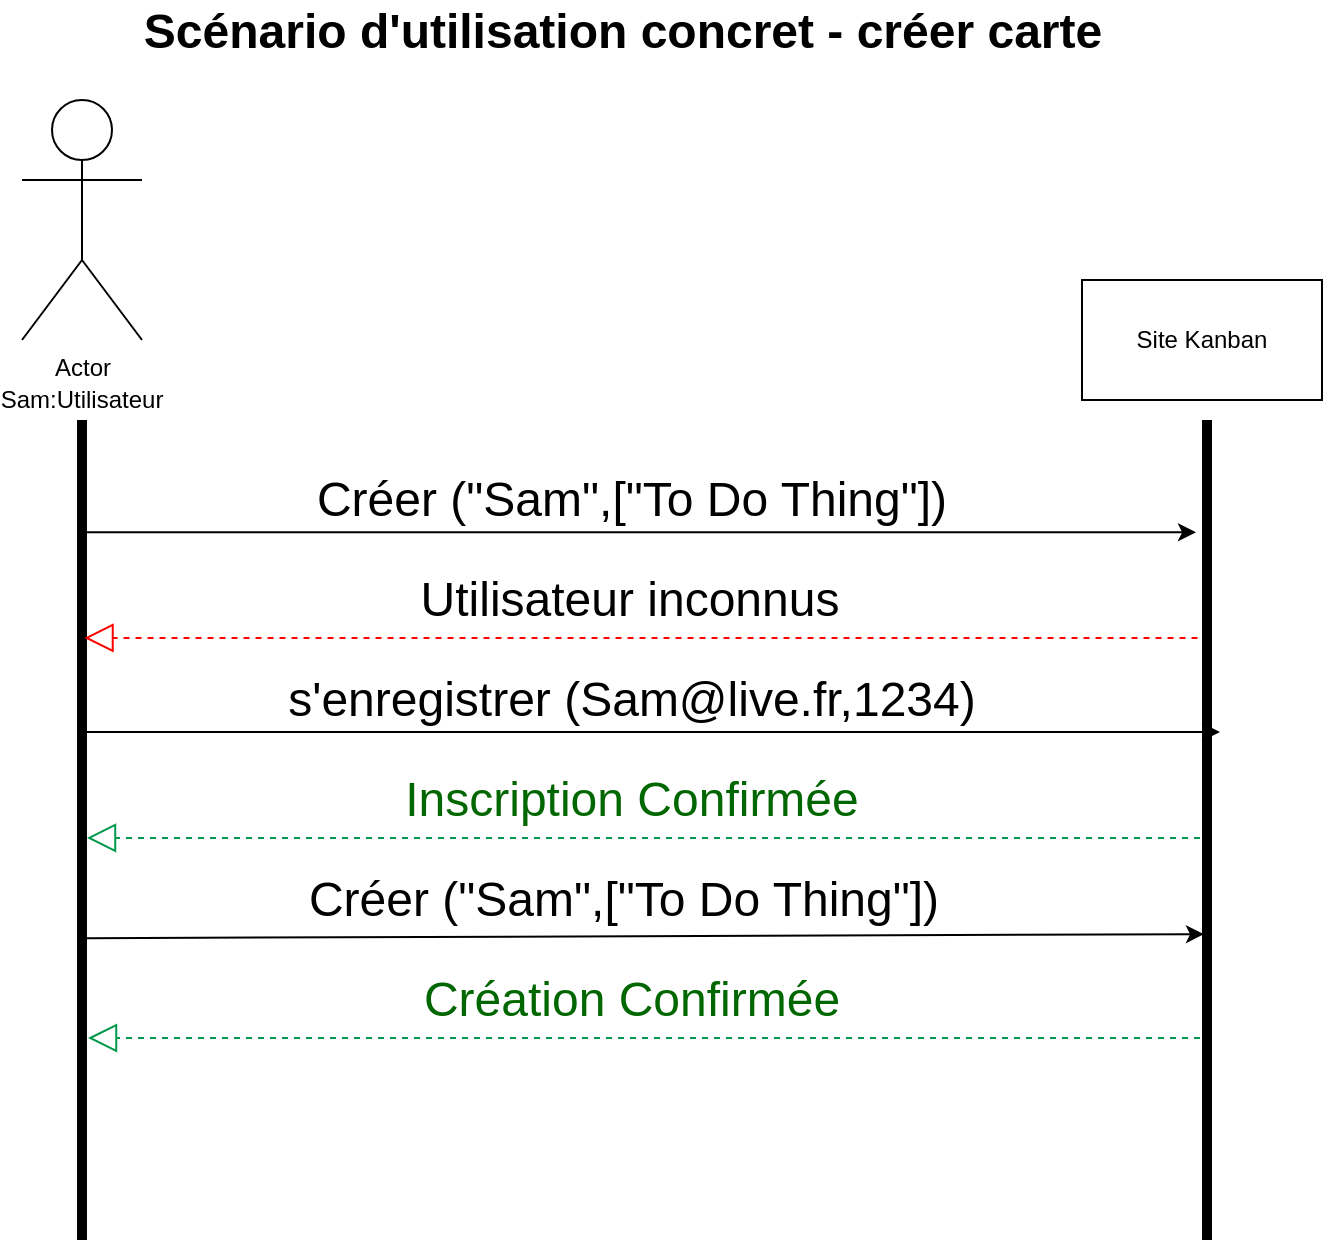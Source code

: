 <mxfile version="13.9.9" type="device"><diagram id="kgpKYQtTHZ0yAKxKKP6v" name="Page-1"><mxGraphModel dx="1086" dy="806" grid="1" gridSize="10" guides="1" tooltips="1" connect="1" arrows="1" fold="1" page="1" pageScale="1" pageWidth="850" pageHeight="1100" math="0" shadow="0"><root><mxCell id="0"/><mxCell id="1" parent="0"/><mxCell id="HDXYyXz_ovk8cQnSfYbd-1" value="Actor" style="shape=umlActor;verticalLabelPosition=bottom;verticalAlign=top;html=1;outlineConnect=0;" vertex="1" parent="1"><mxGeometry x="110" y="140" width="60" height="120" as="geometry"/></mxCell><mxCell id="HDXYyXz_ovk8cQnSfYbd-3" value="" style="html=1;points=[];perimeter=orthogonalPerimeter;fillColor=#000000;strokeColor=none;" vertex="1" parent="1"><mxGeometry x="137.5" y="300" width="5" height="410" as="geometry"/></mxCell><mxCell id="HDXYyXz_ovk8cQnSfYbd-4" value="" style="html=1;points=[];perimeter=orthogonalPerimeter;fillColor=#000000;strokeColor=none;" vertex="1" parent="1"><mxGeometry x="700" y="300" width="5" height="410" as="geometry"/></mxCell><mxCell id="HDXYyXz_ovk8cQnSfYbd-5" value="Site Kanban" style="rounded=0;whiteSpace=wrap;html=1;" vertex="1" parent="1"><mxGeometry x="640" y="230" width="120" height="60" as="geometry"/></mxCell><mxCell id="HDXYyXz_ovk8cQnSfYbd-7" value="Sam:Utilisateur" style="text;html=1;strokeColor=none;fillColor=none;align=center;verticalAlign=middle;whiteSpace=wrap;rounded=0;" vertex="1" parent="1"><mxGeometry x="120" y="280" width="40" height="20" as="geometry"/></mxCell><mxCell id="HDXYyXz_ovk8cQnSfYbd-8" value="" style="endArrow=classic;html=1;entryX=-0.6;entryY=0.137;entryDx=0;entryDy=0;entryPerimeter=0;exitX=0.9;exitY=0.137;exitDx=0;exitDy=0;exitPerimeter=0;" edge="1" parent="1" source="HDXYyXz_ovk8cQnSfYbd-3" target="HDXYyXz_ovk8cQnSfYbd-4"><mxGeometry width="50" height="50" relative="1" as="geometry"><mxPoint x="370" y="420" as="sourcePoint"/><mxPoint x="420" y="370" as="targetPoint"/></mxGeometry></mxCell><mxCell id="HDXYyXz_ovk8cQnSfYbd-9" value="Créer (&quot;Sam&quot;,[&quot;To Do Thing&quot;])" style="text;html=1;strokeColor=none;fillColor=none;align=center;verticalAlign=middle;whiteSpace=wrap;rounded=0;fontSize=24;" vertex="1" parent="1"><mxGeometry x="180" y="330" width="470" height="20" as="geometry"/></mxCell><mxCell id="HDXYyXz_ovk8cQnSfYbd-10" value="" style="endArrow=block;dashed=1;endFill=0;endSize=12;html=1;fontSize=24;exitX=-0.2;exitY=0.339;exitDx=0;exitDy=0;exitPerimeter=0;fontColor=#FF3333;strokeColor=#FF0000;" edge="1" parent="1"><mxGeometry width="160" relative="1" as="geometry"><mxPoint x="697.75" y="408.99" as="sourcePoint"/><mxPoint x="141.25" y="408.99" as="targetPoint"/></mxGeometry></mxCell><mxCell id="HDXYyXz_ovk8cQnSfYbd-11" value="Utilisateur inconnus" style="text;html=1;strokeColor=none;fillColor=none;align=center;verticalAlign=middle;whiteSpace=wrap;rounded=0;fontSize=24;" vertex="1" parent="1"><mxGeometry x="178.75" y="380" width="470" height="20" as="geometry"/></mxCell><mxCell id="HDXYyXz_ovk8cQnSfYbd-12" value="" style="endArrow=classic;html=1;" edge="1" parent="1"><mxGeometry width="50" height="50" relative="1" as="geometry"><mxPoint x="142" y="456" as="sourcePoint"/><mxPoint x="709" y="456" as="targetPoint"/></mxGeometry></mxCell><mxCell id="HDXYyXz_ovk8cQnSfYbd-13" value="s'enregistrer (Sam@live.fr,1234)" style="text;html=1;strokeColor=none;fillColor=none;align=center;verticalAlign=middle;whiteSpace=wrap;rounded=0;fontSize=24;" vertex="1" parent="1"><mxGeometry x="179.5" y="430" width="470" height="20" as="geometry"/></mxCell><mxCell id="HDXYyXz_ovk8cQnSfYbd-14" value="" style="endArrow=block;dashed=1;endFill=0;endSize=12;html=1;fontSize=24;exitX=-0.2;exitY=0.339;exitDx=0;exitDy=0;exitPerimeter=0;fontColor=#FF3333;strokeColor=#00994D;" edge="1" parent="1"><mxGeometry width="160" relative="1" as="geometry"><mxPoint x="699" y="508.99" as="sourcePoint"/><mxPoint x="142.5" y="508.99" as="targetPoint"/></mxGeometry></mxCell><mxCell id="HDXYyXz_ovk8cQnSfYbd-15" value="&lt;font color=&quot;#006600&quot;&gt;Inscription Confirmée&lt;/font&gt;" style="text;html=1;strokeColor=none;fillColor=none;align=center;verticalAlign=middle;whiteSpace=wrap;rounded=0;fontSize=24;" vertex="1" parent="1"><mxGeometry x="180" y="480" width="470" height="20" as="geometry"/></mxCell><mxCell id="HDXYyXz_ovk8cQnSfYbd-16" value="" style="endArrow=classic;html=1;entryX=0.2;entryY=0.627;entryDx=0;entryDy=0;entryPerimeter=0;exitX=0.9;exitY=0.632;exitDx=0;exitDy=0;exitPerimeter=0;" edge="1" parent="1" source="HDXYyXz_ovk8cQnSfYbd-3" target="HDXYyXz_ovk8cQnSfYbd-4"><mxGeometry width="50" height="50" relative="1" as="geometry"><mxPoint x="200" y="557" as="sourcePoint"/><mxPoint x="692.5" y="556.17" as="targetPoint"/></mxGeometry></mxCell><mxCell id="HDXYyXz_ovk8cQnSfYbd-17" value="Créer (&quot;Sam&quot;,[&quot;To Do Thing&quot;])" style="text;html=1;strokeColor=none;fillColor=none;align=center;verticalAlign=middle;whiteSpace=wrap;rounded=0;fontSize=24;" vertex="1" parent="1"><mxGeometry x="175.5" y="530" width="470" height="20" as="geometry"/></mxCell><mxCell id="HDXYyXz_ovk8cQnSfYbd-18" value="" style="endArrow=block;dashed=1;endFill=0;endSize=12;html=1;fontSize=24;exitX=-0.2;exitY=0.339;exitDx=0;exitDy=0;exitPerimeter=0;fontColor=#FF3333;strokeColor=#00994D;" edge="1" parent="1"><mxGeometry width="160" relative="1" as="geometry"><mxPoint x="699" y="608.99" as="sourcePoint"/><mxPoint x="143" y="609" as="targetPoint"/></mxGeometry></mxCell><mxCell id="HDXYyXz_ovk8cQnSfYbd-19" value="&lt;font color=&quot;#006600&quot;&gt;Création Confirmée&lt;/font&gt;" style="text;html=1;strokeColor=none;fillColor=none;align=center;verticalAlign=middle;whiteSpace=wrap;rounded=0;fontSize=24;" vertex="1" parent="1"><mxGeometry x="180" y="580" width="470" height="20" as="geometry"/></mxCell><mxCell id="HDXYyXz_ovk8cQnSfYbd-20" value="Scénario d'utilisation concret - créer carte" style="text;align=center;fontStyle=1;verticalAlign=middle;spacingLeft=3;spacingRight=3;strokeColor=none;rotatable=0;points=[[0,0.5],[1,0.5]];portConstraint=eastwest;fontSize=24;" vertex="1" parent="1"><mxGeometry x="265.5" y="90" width="290" height="26" as="geometry"/></mxCell></root></mxGraphModel></diagram></mxfile>